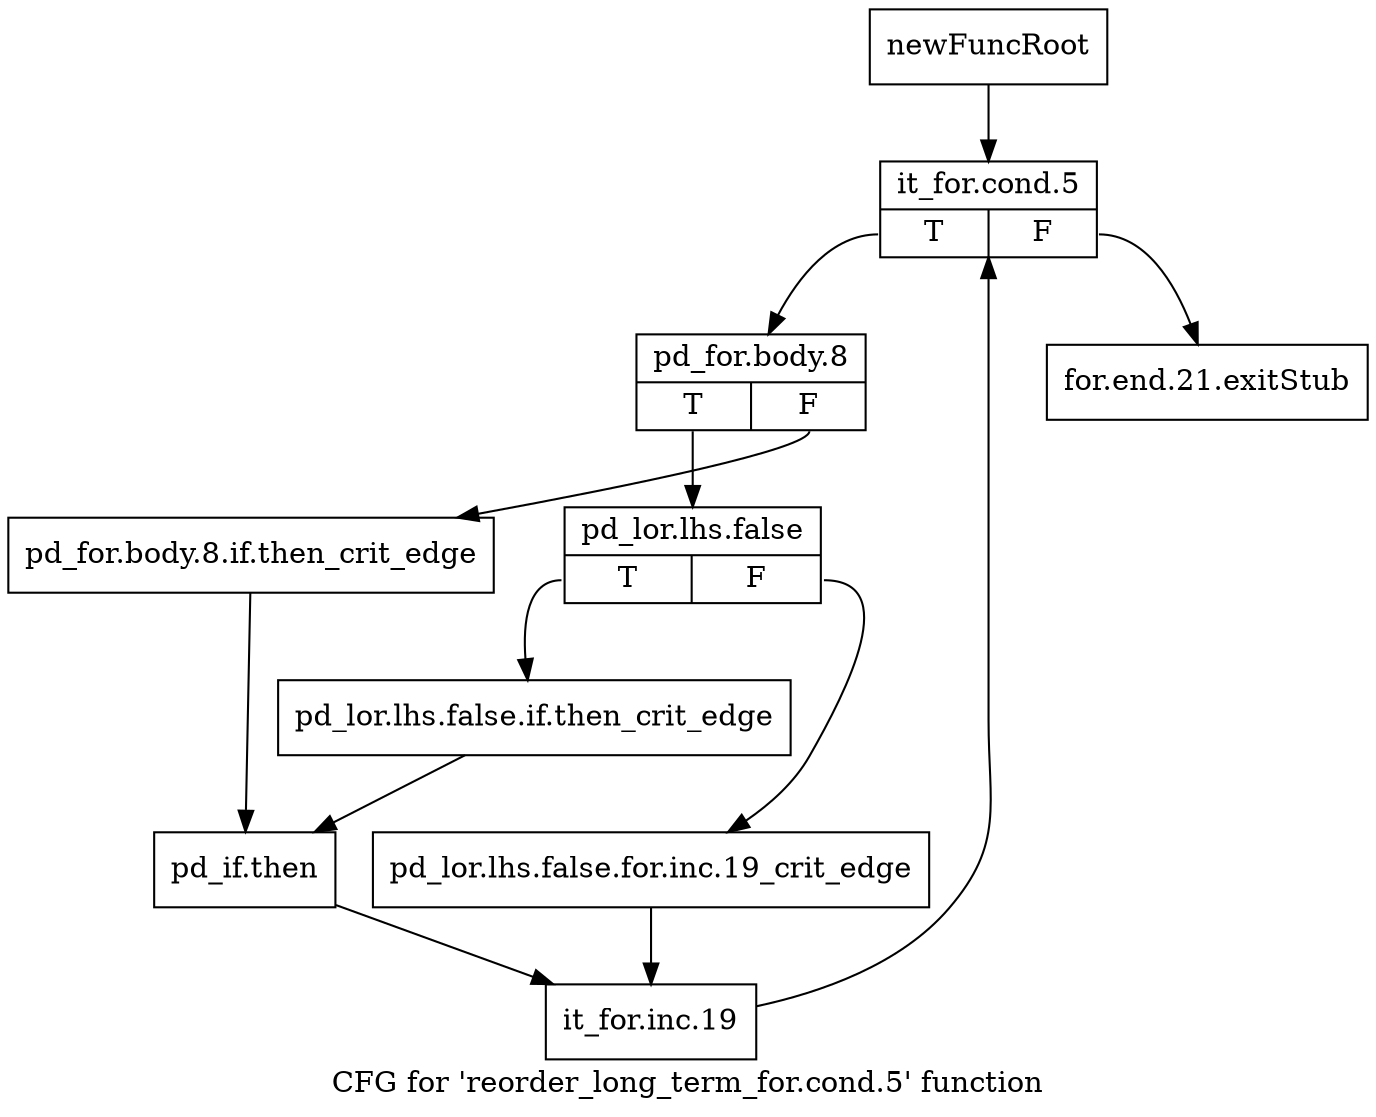 digraph "CFG for 'reorder_long_term_for.cond.5' function" {
	label="CFG for 'reorder_long_term_for.cond.5' function";

	Node0x2550430 [shape=record,label="{newFuncRoot}"];
	Node0x2550430 -> Node0x25504d0;
	Node0x2550480 [shape=record,label="{for.end.21.exitStub}"];
	Node0x25504d0 [shape=record,label="{it_for.cond.5|{<s0>T|<s1>F}}"];
	Node0x25504d0:s0 -> Node0x2550520;
	Node0x25504d0:s1 -> Node0x2550480;
	Node0x2550520 [shape=record,label="{pd_for.body.8|{<s0>T|<s1>F}}"];
	Node0x2550520:s0 -> Node0x25505c0;
	Node0x2550520:s1 -> Node0x2550570;
	Node0x2550570 [shape=record,label="{pd_for.body.8.if.then_crit_edge}"];
	Node0x2550570 -> Node0x25506b0;
	Node0x25505c0 [shape=record,label="{pd_lor.lhs.false|{<s0>T|<s1>F}}"];
	Node0x25505c0:s0 -> Node0x2550660;
	Node0x25505c0:s1 -> Node0x2550610;
	Node0x2550610 [shape=record,label="{pd_lor.lhs.false.for.inc.19_crit_edge}"];
	Node0x2550610 -> Node0x2550700;
	Node0x2550660 [shape=record,label="{pd_lor.lhs.false.if.then_crit_edge}"];
	Node0x2550660 -> Node0x25506b0;
	Node0x25506b0 [shape=record,label="{pd_if.then}"];
	Node0x25506b0 -> Node0x2550700;
	Node0x2550700 [shape=record,label="{it_for.inc.19}"];
	Node0x2550700 -> Node0x25504d0;
}
